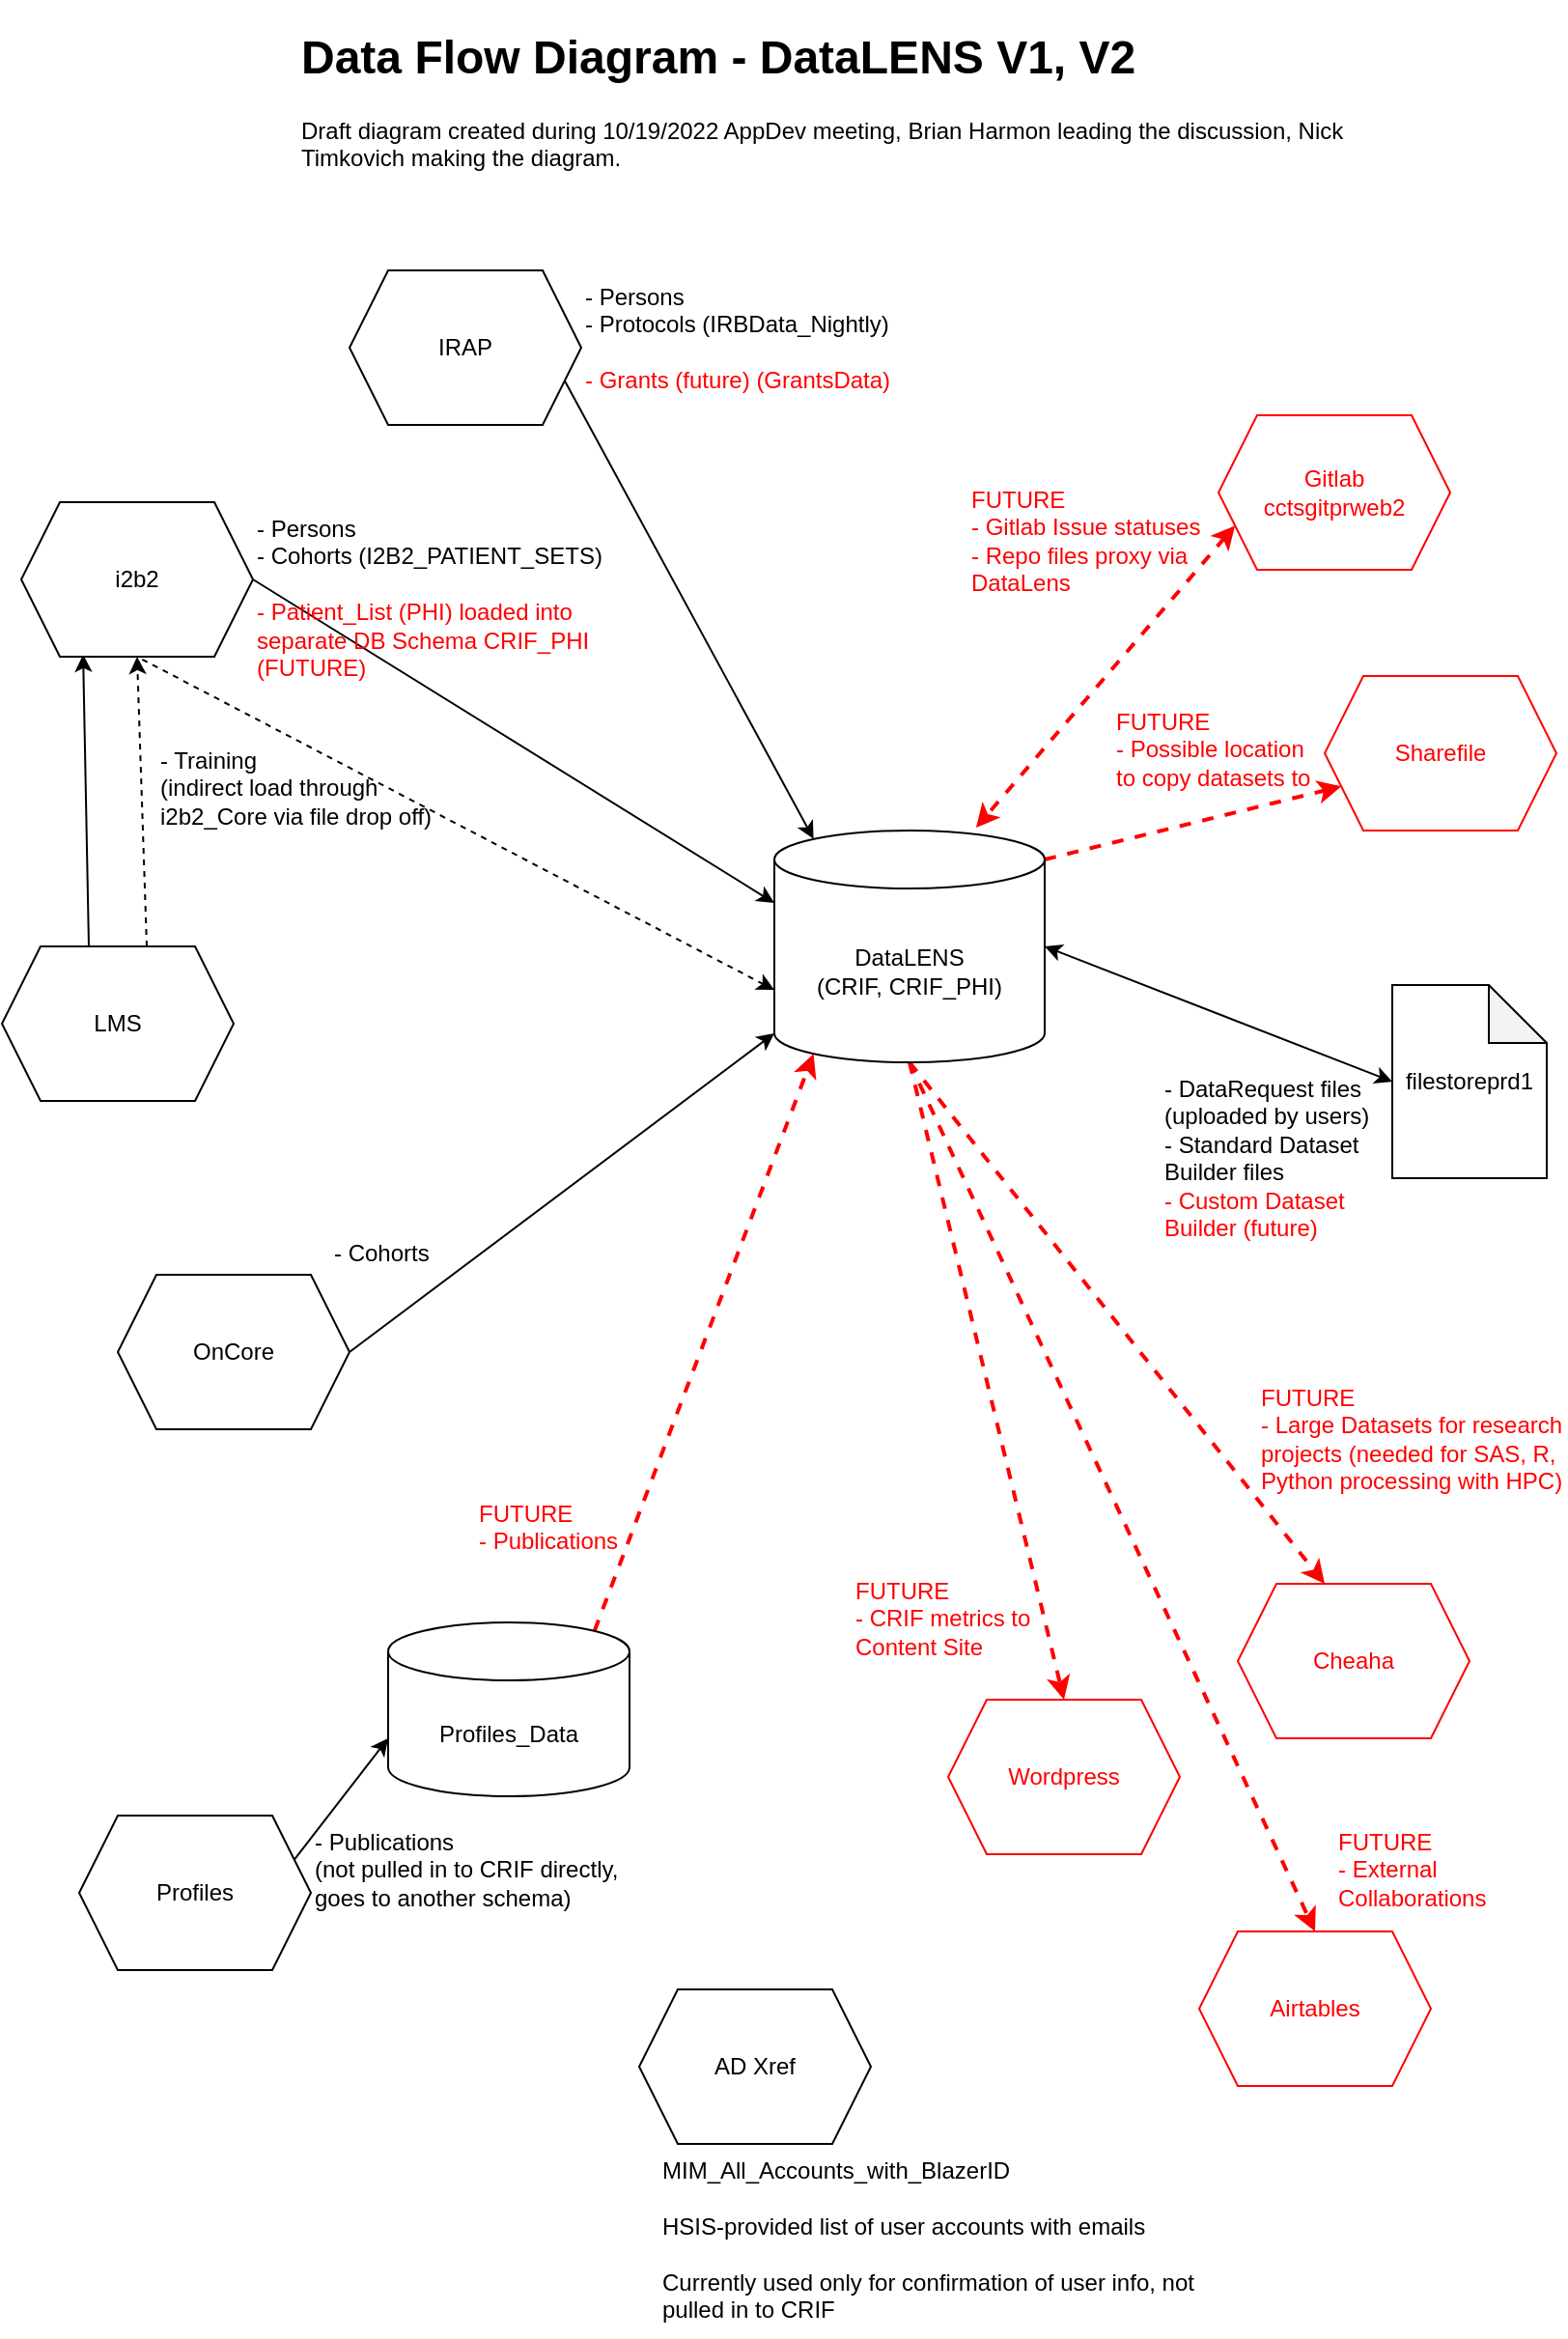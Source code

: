 <mxfile version="20.4.0" type="github">
  <diagram id="qEYMxdByzvlCK4KdYftx" name="Current V1">
    <mxGraphModel dx="1293" dy="2009" grid="1" gridSize="10" guides="1" tooltips="1" connect="1" arrows="1" fold="1" page="1" pageScale="1" pageWidth="850" pageHeight="1100" math="0" shadow="0">
      <root>
        <mxCell id="0" />
        <mxCell id="1" parent="0" />
        <mxCell id="o8sro0rIO9BO8lea7rle-28" style="edgeStyle=none;rounded=0;orthogonalLoop=1;jettySize=auto;html=1;exitX=0.5;exitY=1;exitDx=0;exitDy=0;exitPerimeter=0;entryX=0.375;entryY=0;entryDx=0;entryDy=0;strokeColor=#FF0000;strokeWidth=2;fontColor=#000000;startArrow=none;startFill=0;dashed=1;" edge="1" parent="1" source="z6GyEzxZOQs208bC6jhr-1" target="o8sro0rIO9BO8lea7rle-27">
          <mxGeometry relative="1" as="geometry" />
        </mxCell>
        <mxCell id="o8sro0rIO9BO8lea7rle-33" style="edgeStyle=none;rounded=0;orthogonalLoop=1;jettySize=auto;html=1;exitX=0;exitY=0;exitDx=0;exitDy=82.5;exitPerimeter=0;entryX=0.5;entryY=1;entryDx=0;entryDy=0;dashed=1;strokeColor=#000000;strokeWidth=1;fontColor=#FF0000;startArrow=classic;startFill=1;endArrow=none;endFill=0;" edge="1" parent="1" source="z6GyEzxZOQs208bC6jhr-1" target="o8sro0rIO9BO8lea7rle-4">
          <mxGeometry relative="1" as="geometry" />
        </mxCell>
        <mxCell id="o8sro0rIO9BO8lea7rle-36" style="edgeStyle=none;rounded=0;orthogonalLoop=1;jettySize=auto;html=1;exitX=0.5;exitY=1;exitDx=0;exitDy=0;exitPerimeter=0;entryX=0.5;entryY=0;entryDx=0;entryDy=0;dashed=1;strokeColor=#FF0000;strokeWidth=2;fontColor=#FF0000;startArrow=none;startFill=0;endArrow=classic;endFill=1;" edge="1" parent="1" source="z6GyEzxZOQs208bC6jhr-1" target="o8sro0rIO9BO8lea7rle-31">
          <mxGeometry relative="1" as="geometry" />
        </mxCell>
        <mxCell id="o8sro0rIO9BO8lea7rle-38" style="edgeStyle=none;rounded=0;orthogonalLoop=1;jettySize=auto;html=1;exitX=0.5;exitY=1;exitDx=0;exitDy=0;exitPerimeter=0;entryX=0.5;entryY=0;entryDx=0;entryDy=0;dashed=1;strokeColor=#FF0000;strokeWidth=2;fontColor=#FF0000;startArrow=none;startFill=0;endArrow=classic;endFill=1;" edge="1" parent="1" source="z6GyEzxZOQs208bC6jhr-1" target="o8sro0rIO9BO8lea7rle-32">
          <mxGeometry relative="1" as="geometry" />
        </mxCell>
        <mxCell id="o8sro0rIO9BO8lea7rle-41" style="edgeStyle=none;rounded=0;orthogonalLoop=1;jettySize=auto;html=1;exitX=1;exitY=0;exitDx=0;exitDy=15;exitPerimeter=0;entryX=0;entryY=0.75;entryDx=0;entryDy=0;dashed=1;strokeColor=#FF0000;strokeWidth=2;fontColor=#FF0000;startArrow=none;startFill=0;endArrow=classic;endFill=1;" edge="1" parent="1" source="z6GyEzxZOQs208bC6jhr-1" target="o8sro0rIO9BO8lea7rle-30">
          <mxGeometry relative="1" as="geometry" />
        </mxCell>
        <mxCell id="z6GyEzxZOQs208bC6jhr-1" value="DataLENS&lt;br&gt;(CRIF, CRIF_PHI)" style="shape=cylinder3;whiteSpace=wrap;html=1;boundedLbl=1;backgroundOutline=1;size=15;" parent="1" vertex="1">
          <mxGeometry x="410" y="290" width="140" height="120" as="geometry" />
        </mxCell>
        <mxCell id="o8sro0rIO9BO8lea7rle-13" style="edgeStyle=none;rounded=0;orthogonalLoop=1;jettySize=auto;html=1;exitX=1;exitY=0.5;exitDx=0;exitDy=0;entryX=0;entryY=1;entryDx=0;entryDy=-15;entryPerimeter=0;" edge="1" parent="1" source="z6GyEzxZOQs208bC6jhr-4" target="z6GyEzxZOQs208bC6jhr-1">
          <mxGeometry relative="1" as="geometry" />
        </mxCell>
        <mxCell id="z6GyEzxZOQs208bC6jhr-4" value="OnCore" style="shape=hexagon;perimeter=hexagonPerimeter2;whiteSpace=wrap;html=1;fixedSize=1;" parent="1" vertex="1">
          <mxGeometry x="70" y="520" width="120" height="80" as="geometry" />
        </mxCell>
        <mxCell id="o8sro0rIO9BO8lea7rle-9" style="edgeStyle=none;rounded=0;orthogonalLoop=1;jettySize=auto;html=1;exitX=1;exitY=0.75;exitDx=0;exitDy=0;entryX=0.145;entryY=0;entryDx=0;entryDy=4.35;entryPerimeter=0;" edge="1" parent="1" source="z6GyEzxZOQs208bC6jhr-5" target="z6GyEzxZOQs208bC6jhr-1">
          <mxGeometry relative="1" as="geometry" />
        </mxCell>
        <mxCell id="z6GyEzxZOQs208bC6jhr-5" value="IRAP" style="shape=hexagon;perimeter=hexagonPerimeter2;whiteSpace=wrap;html=1;fixedSize=1;" parent="1" vertex="1">
          <mxGeometry x="190" width="120" height="80" as="geometry" />
        </mxCell>
        <mxCell id="o8sro0rIO9BO8lea7rle-17" style="edgeStyle=none;rounded=0;orthogonalLoop=1;jettySize=auto;html=1;exitX=1;exitY=0.25;exitDx=0;exitDy=0;entryX=0;entryY=0;entryDx=0;entryDy=60;entryPerimeter=0;" edge="1" parent="1" source="z6GyEzxZOQs208bC6jhr-6" target="o8sro0rIO9BO8lea7rle-19">
          <mxGeometry relative="1" as="geometry" />
        </mxCell>
        <mxCell id="z6GyEzxZOQs208bC6jhr-6" value="Profiles" style="shape=hexagon;perimeter=hexagonPerimeter2;whiteSpace=wrap;html=1;fixedSize=1;" parent="1" vertex="1">
          <mxGeometry x="50" y="800" width="120" height="80" as="geometry" />
        </mxCell>
        <mxCell id="o8sro0rIO9BO8lea7rle-5" style="rounded=0;orthogonalLoop=1;jettySize=auto;html=1;entryX=0.267;entryY=0.986;entryDx=0;entryDy=0;exitX=0.375;exitY=0;exitDx=0;exitDy=0;entryPerimeter=0;" edge="1" parent="1" source="z6GyEzxZOQs208bC6jhr-7" target="o8sro0rIO9BO8lea7rle-4">
          <mxGeometry relative="1" as="geometry" />
        </mxCell>
        <mxCell id="o8sro0rIO9BO8lea7rle-15" style="rounded=0;orthogonalLoop=1;jettySize=auto;html=1;exitX=0.625;exitY=0;exitDx=0;exitDy=0;entryX=0.5;entryY=1;entryDx=0;entryDy=0;dashed=1;" edge="1" parent="1" source="z6GyEzxZOQs208bC6jhr-7" target="o8sro0rIO9BO8lea7rle-4">
          <mxGeometry relative="1" as="geometry" />
        </mxCell>
        <mxCell id="z6GyEzxZOQs208bC6jhr-7" value="LMS" style="shape=hexagon;perimeter=hexagonPerimeter2;whiteSpace=wrap;html=1;fixedSize=1;" parent="1" vertex="1">
          <mxGeometry x="10" y="350" width="120" height="80" as="geometry" />
        </mxCell>
        <mxCell id="o8sro0rIO9BO8lea7rle-34" style="edgeStyle=none;rounded=0;orthogonalLoop=1;jettySize=auto;html=1;exitX=0;exitY=0.75;exitDx=0;exitDy=0;entryX=0.746;entryY=-0.012;entryDx=0;entryDy=0;entryPerimeter=0;dashed=1;strokeColor=#FF0000;strokeWidth=2;fontColor=#FF0000;startArrow=classic;startFill=1;endArrow=classic;endFill=1;" edge="1" parent="1" source="z6GyEzxZOQs208bC6jhr-8" target="z6GyEzxZOQs208bC6jhr-1">
          <mxGeometry relative="1" as="geometry" />
        </mxCell>
        <mxCell id="z6GyEzxZOQs208bC6jhr-8" value="&lt;font color=&quot;#ff0000&quot;&gt;Gitlab&lt;br&gt;cctsgitprweb2&lt;/font&gt;" style="shape=hexagon;perimeter=hexagonPerimeter2;whiteSpace=wrap;html=1;fixedSize=1;strokeColor=#FF0000;" parent="1" vertex="1">
          <mxGeometry x="640" y="75" width="120" height="80" as="geometry" />
        </mxCell>
        <mxCell id="o8sro0rIO9BO8lea7rle-10" style="edgeStyle=none;rounded=0;orthogonalLoop=1;jettySize=auto;html=1;exitX=1;exitY=0.5;exitDx=0;exitDy=0;entryX=0;entryY=0;entryDx=0;entryDy=37.5;entryPerimeter=0;" edge="1" parent="1" source="o8sro0rIO9BO8lea7rle-4" target="z6GyEzxZOQs208bC6jhr-1">
          <mxGeometry relative="1" as="geometry" />
        </mxCell>
        <mxCell id="o8sro0rIO9BO8lea7rle-4" value="i2b2" style="shape=hexagon;perimeter=hexagonPerimeter2;whiteSpace=wrap;html=1;fixedSize=1;" vertex="1" parent="1">
          <mxGeometry x="20" y="120" width="120" height="80" as="geometry" />
        </mxCell>
        <mxCell id="o8sro0rIO9BO8lea7rle-8" value="" style="group" vertex="1" connectable="0" parent="1">
          <mxGeometry x="340" y="890" width="290" height="180" as="geometry" />
        </mxCell>
        <mxCell id="o8sro0rIO9BO8lea7rle-6" value="AD Xref" style="shape=hexagon;perimeter=hexagonPerimeter2;whiteSpace=wrap;html=1;fixedSize=1;" vertex="1" parent="o8sro0rIO9BO8lea7rle-8">
          <mxGeometry width="120" height="80" as="geometry" />
        </mxCell>
        <mxCell id="o8sro0rIO9BO8lea7rle-7" value="MIM_All_Accounts_with_BlazerID&lt;br&gt;&lt;br&gt;HSIS-provided list of user accounts with emails&lt;br&gt;&lt;br&gt;Currently used only for confirmation of user info, not pulled in to CRIF&amp;nbsp;" style="text;html=1;strokeColor=none;fillColor=none;align=left;verticalAlign=top;whiteSpace=wrap;rounded=0;" vertex="1" parent="o8sro0rIO9BO8lea7rle-8">
          <mxGeometry x="10" y="80" width="280" height="100" as="geometry" />
        </mxCell>
        <mxCell id="o8sro0rIO9BO8lea7rle-11" value="- Persons&lt;br&gt;- Protocols (IRBData_Nightly)&lt;br&gt;&lt;br&gt;&lt;font color=&quot;#ff0000&quot;&gt;- Grants (future) (GrantsData)&lt;/font&gt;" style="text;html=1;strokeColor=none;fillColor=none;align=left;verticalAlign=top;whiteSpace=wrap;rounded=0;" vertex="1" parent="1">
          <mxGeometry x="310" width="200" height="110" as="geometry" />
        </mxCell>
        <mxCell id="o8sro0rIO9BO8lea7rle-12" value="- Persons&lt;br&gt;- Cohorts (I2B2_PATIENT_SETS)&lt;br&gt;&lt;br&gt;&lt;font color=&quot;#ff0000&quot;&gt;- Patient_List (PHI) loaded into separate DB Schema CRIF_PHI (FUTURE)&lt;/font&gt;" style="text;html=1;strokeColor=none;fillColor=none;align=left;verticalAlign=top;whiteSpace=wrap;rounded=0;" vertex="1" parent="1">
          <mxGeometry x="140" y="120" width="190" height="110" as="geometry" />
        </mxCell>
        <mxCell id="o8sro0rIO9BO8lea7rle-14" value="- Cohorts" style="text;html=1;strokeColor=none;fillColor=none;align=left;verticalAlign=top;whiteSpace=wrap;rounded=0;" vertex="1" parent="1">
          <mxGeometry x="180" y="495" width="160" height="110" as="geometry" />
        </mxCell>
        <mxCell id="o8sro0rIO9BO8lea7rle-16" value="- Training&lt;br&gt;(indirect load through i2b2_Core via file drop off)" style="text;html=1;strokeColor=none;fillColor=none;align=left;verticalAlign=top;whiteSpace=wrap;rounded=0;" vertex="1" parent="1">
          <mxGeometry x="90" y="240" width="160" height="110" as="geometry" />
        </mxCell>
        <mxCell id="o8sro0rIO9BO8lea7rle-18" value="- Publications&lt;br&gt;(not pulled in to CRIF directly, goes to another schema)" style="text;html=1;strokeColor=none;fillColor=none;align=left;verticalAlign=top;whiteSpace=wrap;rounded=0;" vertex="1" parent="1">
          <mxGeometry x="170" y="800" width="160" height="110" as="geometry" />
        </mxCell>
        <mxCell id="o8sro0rIO9BO8lea7rle-21" style="edgeStyle=none;rounded=0;orthogonalLoop=1;jettySize=auto;html=1;exitX=0.855;exitY=0;exitDx=0;exitDy=4.35;exitPerimeter=0;entryX=0.145;entryY=1;entryDx=0;entryDy=-4.35;entryPerimeter=0;dashed=1;fontColor=#000000;strokeColor=#FF0000;strokeWidth=2;" edge="1" parent="1" source="o8sro0rIO9BO8lea7rle-19" target="z6GyEzxZOQs208bC6jhr-1">
          <mxGeometry relative="1" as="geometry" />
        </mxCell>
        <mxCell id="o8sro0rIO9BO8lea7rle-19" value="Profiles_Data" style="shape=cylinder3;whiteSpace=wrap;html=1;boundedLbl=1;backgroundOutline=1;size=15;fontColor=#000000;" vertex="1" parent="1">
          <mxGeometry x="210" y="700" width="125" height="90" as="geometry" />
        </mxCell>
        <mxCell id="o8sro0rIO9BO8lea7rle-25" style="edgeStyle=none;rounded=0;orthogonalLoop=1;jettySize=auto;html=1;exitX=0;exitY=0.5;exitDx=0;exitDy=0;exitPerimeter=0;entryX=1;entryY=0.5;entryDx=0;entryDy=0;entryPerimeter=0;strokeColor=#000000;strokeWidth=1;fontColor=#000000;startArrow=classic;startFill=1;" edge="1" parent="1" source="o8sro0rIO9BO8lea7rle-24" target="z6GyEzxZOQs208bC6jhr-1">
          <mxGeometry relative="1" as="geometry" />
        </mxCell>
        <mxCell id="o8sro0rIO9BO8lea7rle-24" value="filestoreprd1" style="shape=note;whiteSpace=wrap;html=1;backgroundOutline=1;darkOpacity=0.05;" vertex="1" parent="1">
          <mxGeometry x="730" y="370" width="80" height="100" as="geometry" />
        </mxCell>
        <mxCell id="o8sro0rIO9BO8lea7rle-26" value="- DataRequest files (uploaded by users)&lt;br&gt;- Standard Dataset Builder files&lt;br&gt;&lt;font color=&quot;#ff0000&quot;&gt;- Custom Dataset Builder (future)&lt;/font&gt;" style="text;html=1;strokeColor=none;fillColor=none;align=left;verticalAlign=top;whiteSpace=wrap;rounded=0;" vertex="1" parent="1">
          <mxGeometry x="610" y="410" width="120" height="110" as="geometry" />
        </mxCell>
        <mxCell id="o8sro0rIO9BO8lea7rle-27" value="Cheaha" style="shape=hexagon;perimeter=hexagonPerimeter2;whiteSpace=wrap;html=1;fixedSize=1;fontColor=#FF0000;strokeColor=#FF0000;" vertex="1" parent="1">
          <mxGeometry x="650" y="680" width="120" height="80" as="geometry" />
        </mxCell>
        <mxCell id="o8sro0rIO9BO8lea7rle-29" value="FUTURE&lt;br&gt;- Large Datasets for research projects (needed for SAS, R, Python processing with HPC)" style="text;html=1;strokeColor=none;fillColor=none;align=left;verticalAlign=top;whiteSpace=wrap;rounded=0;fontColor=#FF0000;" vertex="1" parent="1">
          <mxGeometry x="660" y="570" width="160" height="110" as="geometry" />
        </mxCell>
        <mxCell id="o8sro0rIO9BO8lea7rle-30" value="Sharefile" style="shape=hexagon;perimeter=hexagonPerimeter2;whiteSpace=wrap;html=1;fixedSize=1;fontColor=#FF0000;strokeColor=#FF0000;" vertex="1" parent="1">
          <mxGeometry x="695" y="210" width="120" height="80" as="geometry" />
        </mxCell>
        <mxCell id="o8sro0rIO9BO8lea7rle-31" value="Wordpress" style="shape=hexagon;perimeter=hexagonPerimeter2;whiteSpace=wrap;html=1;fixedSize=1;fontColor=#FF0000;strokeColor=#FF0000;" vertex="1" parent="1">
          <mxGeometry x="500" y="740" width="120" height="80" as="geometry" />
        </mxCell>
        <mxCell id="o8sro0rIO9BO8lea7rle-32" value="Airtables" style="shape=hexagon;perimeter=hexagonPerimeter2;whiteSpace=wrap;html=1;fixedSize=1;fontColor=#FF0000;strokeColor=#FF0000;" vertex="1" parent="1">
          <mxGeometry x="630" y="860" width="120" height="80" as="geometry" />
        </mxCell>
        <mxCell id="o8sro0rIO9BO8lea7rle-35" value="FUTURE&lt;br&gt;- Gitlab Issue statuses&lt;br&gt;- Repo files proxy via DataLens" style="text;html=1;strokeColor=none;fillColor=none;align=left;verticalAlign=top;whiteSpace=wrap;rounded=0;fontColor=#FF0000;" vertex="1" parent="1">
          <mxGeometry x="510" y="105" width="160" height="110" as="geometry" />
        </mxCell>
        <mxCell id="o8sro0rIO9BO8lea7rle-37" value="FUTURE&lt;br&gt;- CRIF metrics to Content Site" style="text;html=1;strokeColor=none;fillColor=none;align=left;verticalAlign=top;whiteSpace=wrap;rounded=0;fontColor=#FF0000;" vertex="1" parent="1">
          <mxGeometry x="450" y="670" width="110" height="110" as="geometry" />
        </mxCell>
        <mxCell id="o8sro0rIO9BO8lea7rle-39" value="FUTURE&lt;br&gt;- External Collaborations" style="text;html=1;strokeColor=none;fillColor=none;align=left;verticalAlign=top;whiteSpace=wrap;rounded=0;fontColor=#FF0000;" vertex="1" parent="1">
          <mxGeometry x="700" y="800" width="110" height="110" as="geometry" />
        </mxCell>
        <mxCell id="o8sro0rIO9BO8lea7rle-40" value="FUTURE&lt;br&gt;- Publications" style="text;html=1;strokeColor=none;fillColor=none;align=left;verticalAlign=top;whiteSpace=wrap;rounded=0;fontColor=#FF0000;" vertex="1" parent="1">
          <mxGeometry x="255" y="630" width="110" height="110" as="geometry" />
        </mxCell>
        <mxCell id="o8sro0rIO9BO8lea7rle-42" value="FUTURE&lt;br&gt;- Possible location to copy datasets to" style="text;html=1;strokeColor=none;fillColor=none;align=left;verticalAlign=top;whiteSpace=wrap;rounded=0;fontColor=#FF0000;" vertex="1" parent="1">
          <mxGeometry x="585" y="220" width="110" height="110" as="geometry" />
        </mxCell>
        <mxCell id="o8sro0rIO9BO8lea7rle-43" value="&lt;h1&gt;Data Flow Diagram - DataLENS V1, V2&lt;/h1&gt;&lt;p&gt;Draft diagram created during 10/19/2022 AppDev meeting, Brian Harmon leading the discussion, Nick Timkovich making the diagram.&lt;/p&gt;" style="text;html=1;strokeColor=none;fillColor=none;spacing=5;spacingTop=-20;whiteSpace=wrap;overflow=hidden;rounded=0;fontColor=#000000;" vertex="1" parent="1">
          <mxGeometry x="160" y="-130" width="555" height="120" as="geometry" />
        </mxCell>
      </root>
    </mxGraphModel>
  </diagram>
</mxfile>
